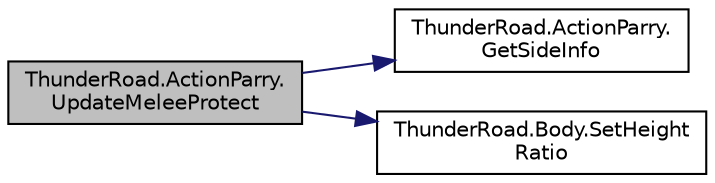 digraph "ThunderRoad.ActionParry.UpdateMeleeProtect"
{
 // LATEX_PDF_SIZE
  edge [fontname="Helvetica",fontsize="10",labelfontname="Helvetica",labelfontsize="10"];
  node [fontname="Helvetica",fontsize="10",shape=record];
  rankdir="LR";
  Node1 [label="ThunderRoad.ActionParry.\lUpdateMeleeProtect",height=0.2,width=0.4,color="black", fillcolor="grey75", style="filled", fontcolor="black",tooltip="Updates the melee protect."];
  Node1 -> Node2 [color="midnightblue",fontsize="10",style="solid",fontname="Helvetica"];
  Node2 [label="ThunderRoad.ActionParry.\lGetSideInfo",height=0.2,width=0.4,color="black", fillcolor="white", style="filled",URL="$class_thunder_road_1_1_action_parry.html#adf9c812c54a4b4f82e2f3dba712de597",tooltip="Gets the side information."];
  Node1 -> Node3 [color="midnightblue",fontsize="10",style="solid",fontname="Helvetica"];
  Node3 [label="ThunderRoad.Body.SetHeight\lRatio",height=0.2,width=0.4,color="black", fillcolor="white", style="filled",URL="$class_thunder_road_1_1_body.html#a00f22e177ab021c3f081fc1d5eef733b",tooltip="Sets the height ratio."];
}
